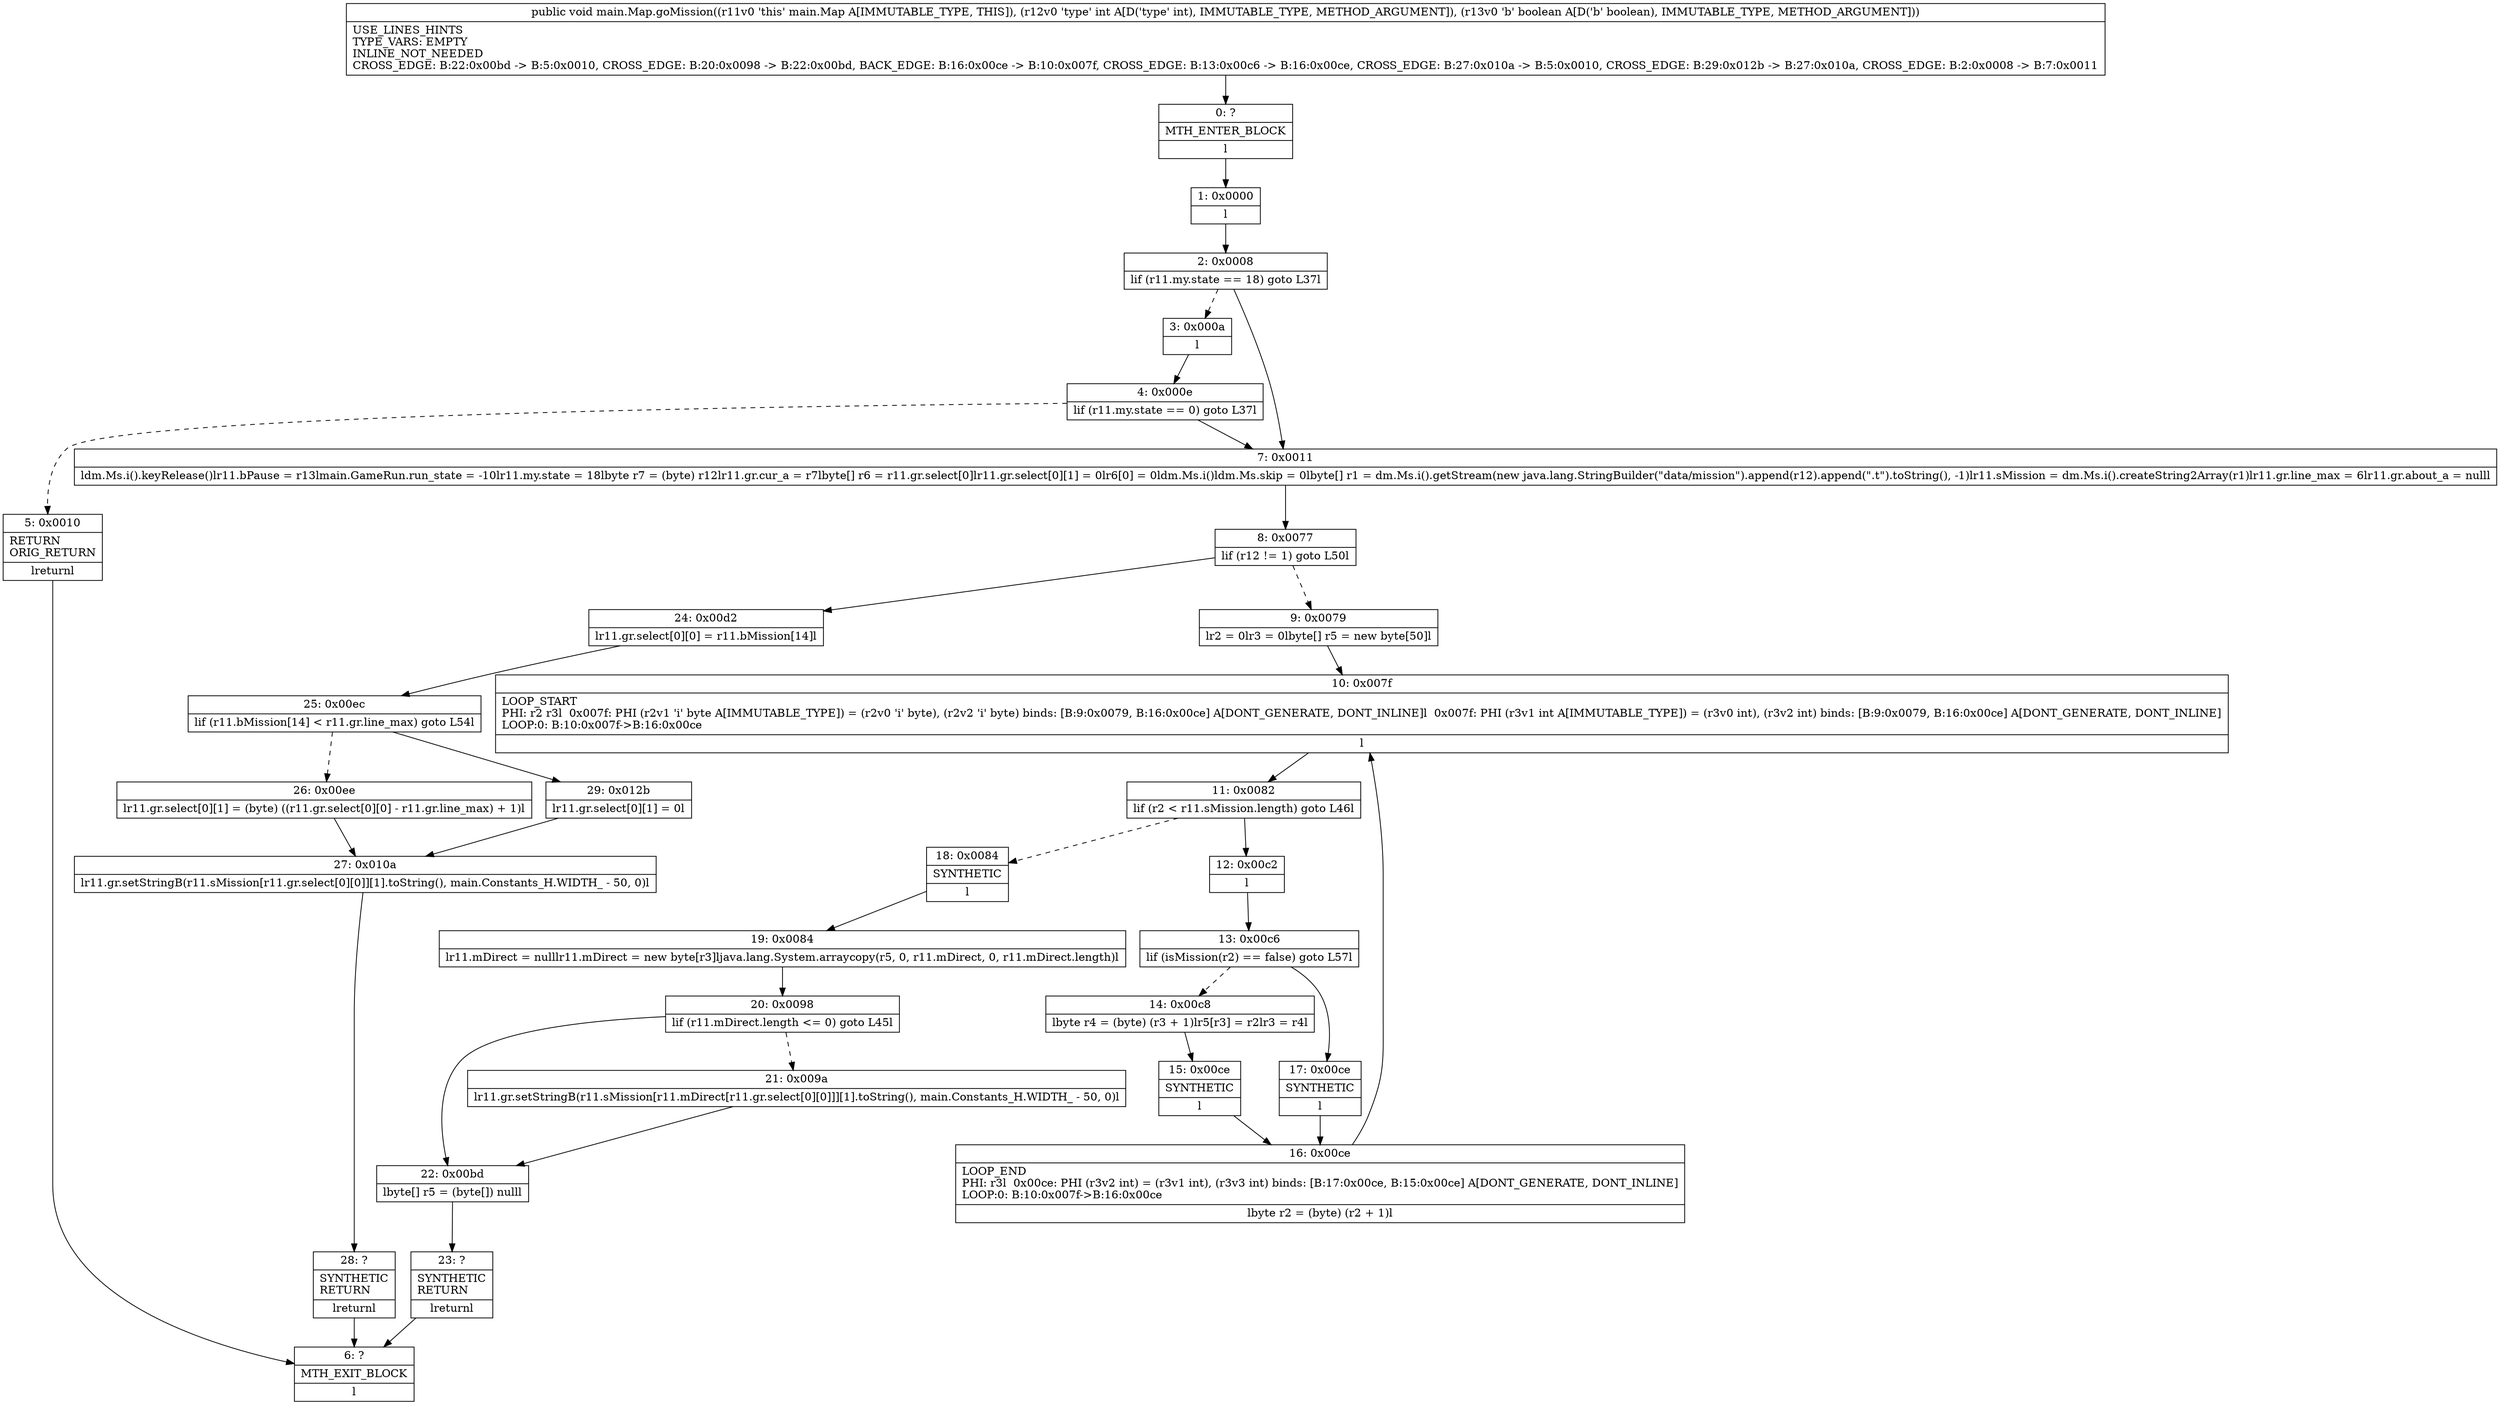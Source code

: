 digraph "CFG formain.Map.goMission(IZ)V" {
Node_0 [shape=record,label="{0\:\ ?|MTH_ENTER_BLOCK\l|l}"];
Node_1 [shape=record,label="{1\:\ 0x0000|l}"];
Node_2 [shape=record,label="{2\:\ 0x0008|lif (r11.my.state == 18) goto L37l}"];
Node_3 [shape=record,label="{3\:\ 0x000a|l}"];
Node_4 [shape=record,label="{4\:\ 0x000e|lif (r11.my.state == 0) goto L37l}"];
Node_5 [shape=record,label="{5\:\ 0x0010|RETURN\lORIG_RETURN\l|lreturnl}"];
Node_6 [shape=record,label="{6\:\ ?|MTH_EXIT_BLOCK\l|l}"];
Node_7 [shape=record,label="{7\:\ 0x0011|ldm.Ms.i().keyRelease()lr11.bPause = r13lmain.GameRun.run_state = \-10lr11.my.state = 18lbyte r7 = (byte) r12lr11.gr.cur_a = r7lbyte[] r6 = r11.gr.select[0]lr11.gr.select[0][1] = 0lr6[0] = 0ldm.Ms.i()ldm.Ms.skip = 0lbyte[] r1 = dm.Ms.i().getStream(new java.lang.StringBuilder(\"data\/mission\").append(r12).append(\".t\").toString(), \-1)lr11.sMission = dm.Ms.i().createString2Array(r1)lr11.gr.line_max = 6lr11.gr.about_a = nulll}"];
Node_8 [shape=record,label="{8\:\ 0x0077|lif (r12 != 1) goto L50l}"];
Node_9 [shape=record,label="{9\:\ 0x0079|lr2 = 0lr3 = 0lbyte[] r5 = new byte[50]l}"];
Node_10 [shape=record,label="{10\:\ 0x007f|LOOP_START\lPHI: r2 r3l  0x007f: PHI (r2v1 'i' byte A[IMMUTABLE_TYPE]) = (r2v0 'i' byte), (r2v2 'i' byte) binds: [B:9:0x0079, B:16:0x00ce] A[DONT_GENERATE, DONT_INLINE]l  0x007f: PHI (r3v1 int A[IMMUTABLE_TYPE]) = (r3v0 int), (r3v2 int) binds: [B:9:0x0079, B:16:0x00ce] A[DONT_GENERATE, DONT_INLINE]\lLOOP:0: B:10:0x007f\-\>B:16:0x00ce\l|l}"];
Node_11 [shape=record,label="{11\:\ 0x0082|lif (r2 \< r11.sMission.length) goto L46l}"];
Node_12 [shape=record,label="{12\:\ 0x00c2|l}"];
Node_13 [shape=record,label="{13\:\ 0x00c6|lif (isMission(r2) == false) goto L57l}"];
Node_14 [shape=record,label="{14\:\ 0x00c8|lbyte r4 = (byte) (r3 + 1)lr5[r3] = r2lr3 = r4l}"];
Node_15 [shape=record,label="{15\:\ 0x00ce|SYNTHETIC\l|l}"];
Node_16 [shape=record,label="{16\:\ 0x00ce|LOOP_END\lPHI: r3l  0x00ce: PHI (r3v2 int) = (r3v1 int), (r3v3 int) binds: [B:17:0x00ce, B:15:0x00ce] A[DONT_GENERATE, DONT_INLINE]\lLOOP:0: B:10:0x007f\-\>B:16:0x00ce\l|lbyte r2 = (byte) (r2 + 1)l}"];
Node_17 [shape=record,label="{17\:\ 0x00ce|SYNTHETIC\l|l}"];
Node_18 [shape=record,label="{18\:\ 0x0084|SYNTHETIC\l|l}"];
Node_19 [shape=record,label="{19\:\ 0x0084|lr11.mDirect = nulllr11.mDirect = new byte[r3]ljava.lang.System.arraycopy(r5, 0, r11.mDirect, 0, r11.mDirect.length)l}"];
Node_20 [shape=record,label="{20\:\ 0x0098|lif (r11.mDirect.length \<= 0) goto L45l}"];
Node_21 [shape=record,label="{21\:\ 0x009a|lr11.gr.setStringB(r11.sMission[r11.mDirect[r11.gr.select[0][0]]][1].toString(), main.Constants_H.WIDTH_ \- 50, 0)l}"];
Node_22 [shape=record,label="{22\:\ 0x00bd|lbyte[] r5 = (byte[]) nulll}"];
Node_23 [shape=record,label="{23\:\ ?|SYNTHETIC\lRETURN\l|lreturnl}"];
Node_24 [shape=record,label="{24\:\ 0x00d2|lr11.gr.select[0][0] = r11.bMission[14]l}"];
Node_25 [shape=record,label="{25\:\ 0x00ec|lif (r11.bMission[14] \< r11.gr.line_max) goto L54l}"];
Node_26 [shape=record,label="{26\:\ 0x00ee|lr11.gr.select[0][1] = (byte) ((r11.gr.select[0][0] \- r11.gr.line_max) + 1)l}"];
Node_27 [shape=record,label="{27\:\ 0x010a|lr11.gr.setStringB(r11.sMission[r11.gr.select[0][0]][1].toString(), main.Constants_H.WIDTH_ \- 50, 0)l}"];
Node_28 [shape=record,label="{28\:\ ?|SYNTHETIC\lRETURN\l|lreturnl}"];
Node_29 [shape=record,label="{29\:\ 0x012b|lr11.gr.select[0][1] = 0l}"];
MethodNode[shape=record,label="{public void main.Map.goMission((r11v0 'this' main.Map A[IMMUTABLE_TYPE, THIS]), (r12v0 'type' int A[D('type' int), IMMUTABLE_TYPE, METHOD_ARGUMENT]), (r13v0 'b' boolean A[D('b' boolean), IMMUTABLE_TYPE, METHOD_ARGUMENT]))  | USE_LINES_HINTS\lTYPE_VARS: EMPTY\lINLINE_NOT_NEEDED\lCROSS_EDGE: B:22:0x00bd \-\> B:5:0x0010, CROSS_EDGE: B:20:0x0098 \-\> B:22:0x00bd, BACK_EDGE: B:16:0x00ce \-\> B:10:0x007f, CROSS_EDGE: B:13:0x00c6 \-\> B:16:0x00ce, CROSS_EDGE: B:27:0x010a \-\> B:5:0x0010, CROSS_EDGE: B:29:0x012b \-\> B:27:0x010a, CROSS_EDGE: B:2:0x0008 \-\> B:7:0x0011\l}"];
MethodNode -> Node_0;
Node_0 -> Node_1;
Node_1 -> Node_2;
Node_2 -> Node_3[style=dashed];
Node_2 -> Node_7;
Node_3 -> Node_4;
Node_4 -> Node_5[style=dashed];
Node_4 -> Node_7;
Node_5 -> Node_6;
Node_7 -> Node_8;
Node_8 -> Node_9[style=dashed];
Node_8 -> Node_24;
Node_9 -> Node_10;
Node_10 -> Node_11;
Node_11 -> Node_12;
Node_11 -> Node_18[style=dashed];
Node_12 -> Node_13;
Node_13 -> Node_14[style=dashed];
Node_13 -> Node_17;
Node_14 -> Node_15;
Node_15 -> Node_16;
Node_16 -> Node_10;
Node_17 -> Node_16;
Node_18 -> Node_19;
Node_19 -> Node_20;
Node_20 -> Node_21[style=dashed];
Node_20 -> Node_22;
Node_21 -> Node_22;
Node_22 -> Node_23;
Node_23 -> Node_6;
Node_24 -> Node_25;
Node_25 -> Node_26[style=dashed];
Node_25 -> Node_29;
Node_26 -> Node_27;
Node_27 -> Node_28;
Node_28 -> Node_6;
Node_29 -> Node_27;
}

